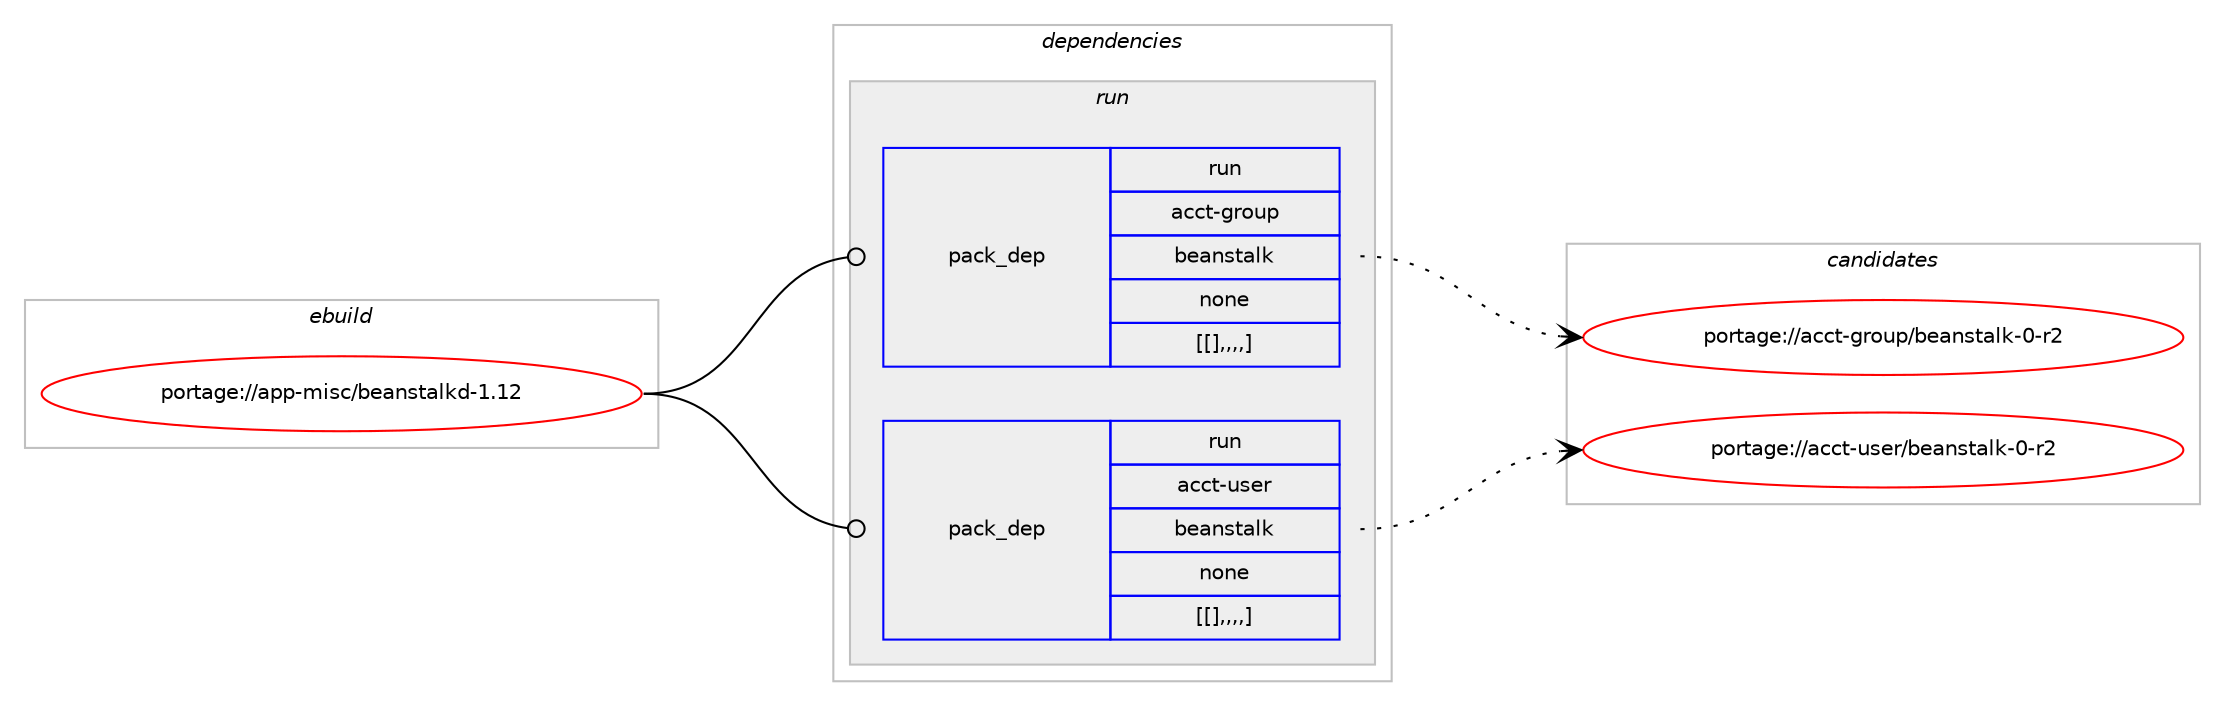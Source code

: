 digraph prolog {

# *************
# Graph options
# *************

newrank=true;
concentrate=true;
compound=true;
graph [rankdir=LR,fontname=Helvetica,fontsize=10,ranksep=1.5];#, ranksep=2.5, nodesep=0.2];
edge  [arrowhead=vee];
node  [fontname=Helvetica,fontsize=10];

# **********
# The ebuild
# **********

subgraph cluster_leftcol {
color=gray;
label=<<i>ebuild</i>>;
id [label="portage://app-misc/beanstalkd-1.12", color=red, width=4, href="../app-misc/beanstalkd-1.12.svg"];
}

# ****************
# The dependencies
# ****************

subgraph cluster_midcol {
color=gray;
label=<<i>dependencies</i>>;
subgraph cluster_compile {
fillcolor="#eeeeee";
style=filled;
label=<<i>compile</i>>;
}
subgraph cluster_compileandrun {
fillcolor="#eeeeee";
style=filled;
label=<<i>compile and run</i>>;
}
subgraph cluster_run {
fillcolor="#eeeeee";
style=filled;
label=<<i>run</i>>;
subgraph pack28223 {
dependency40547 [label=<<TABLE BORDER="0" CELLBORDER="1" CELLSPACING="0" CELLPADDING="4" WIDTH="220"><TR><TD ROWSPAN="6" CELLPADDING="30">pack_dep</TD></TR><TR><TD WIDTH="110">run</TD></TR><TR><TD>acct-group</TD></TR><TR><TD>beanstalk</TD></TR><TR><TD>none</TD></TR><TR><TD>[[],,,,]</TD></TR></TABLE>>, shape=none, color=blue];
}
id:e -> dependency40547:w [weight=20,style="solid",arrowhead="odot"];
subgraph pack28224 {
dependency40548 [label=<<TABLE BORDER="0" CELLBORDER="1" CELLSPACING="0" CELLPADDING="4" WIDTH="220"><TR><TD ROWSPAN="6" CELLPADDING="30">pack_dep</TD></TR><TR><TD WIDTH="110">run</TD></TR><TR><TD>acct-user</TD></TR><TR><TD>beanstalk</TD></TR><TR><TD>none</TD></TR><TR><TD>[[],,,,]</TD></TR></TABLE>>, shape=none, color=blue];
}
id:e -> dependency40548:w [weight=20,style="solid",arrowhead="odot"];
}
}

# **************
# The candidates
# **************

subgraph cluster_choices {
rank=same;
color=gray;
label=<<i>candidates</i>>;

subgraph choice28223 {
color=black;
nodesep=1;
choice979999116451031141111171124798101971101151169710810745484511450 [label="portage://acct-group/beanstalk-0-r2", color=red, width=4,href="../acct-group/beanstalk-0-r2.svg"];
dependency40547:e -> choice979999116451031141111171124798101971101151169710810745484511450:w [style=dotted,weight="100"];
}
subgraph choice28224 {
color=black;
nodesep=1;
choice979999116451171151011144798101971101151169710810745484511450 [label="portage://acct-user/beanstalk-0-r2", color=red, width=4,href="../acct-user/beanstalk-0-r2.svg"];
dependency40548:e -> choice979999116451171151011144798101971101151169710810745484511450:w [style=dotted,weight="100"];
}
}

}
